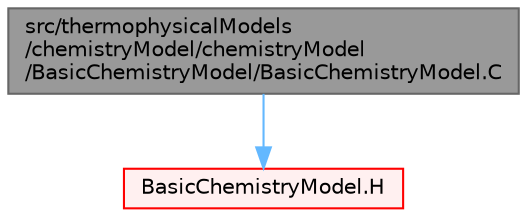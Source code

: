 digraph "src/thermophysicalModels/chemistryModel/chemistryModel/BasicChemistryModel/BasicChemistryModel.C"
{
 // LATEX_PDF_SIZE
  bgcolor="transparent";
  edge [fontname=Helvetica,fontsize=10,labelfontname=Helvetica,labelfontsize=10];
  node [fontname=Helvetica,fontsize=10,shape=box,height=0.2,width=0.4];
  Node1 [id="Node000001",label="src/thermophysicalModels\l/chemistryModel/chemistryModel\l/BasicChemistryModel/BasicChemistryModel.C",height=0.2,width=0.4,color="gray40", fillcolor="grey60", style="filled", fontcolor="black",tooltip=" "];
  Node1 -> Node2 [id="edge1_Node000001_Node000002",color="steelblue1",style="solid",tooltip=" "];
  Node2 [id="Node000002",label="BasicChemistryModel.H",height=0.2,width=0.4,color="red", fillcolor="#FFF0F0", style="filled",URL="$BasicChemistryModel_8H.html",tooltip=" "];
}
